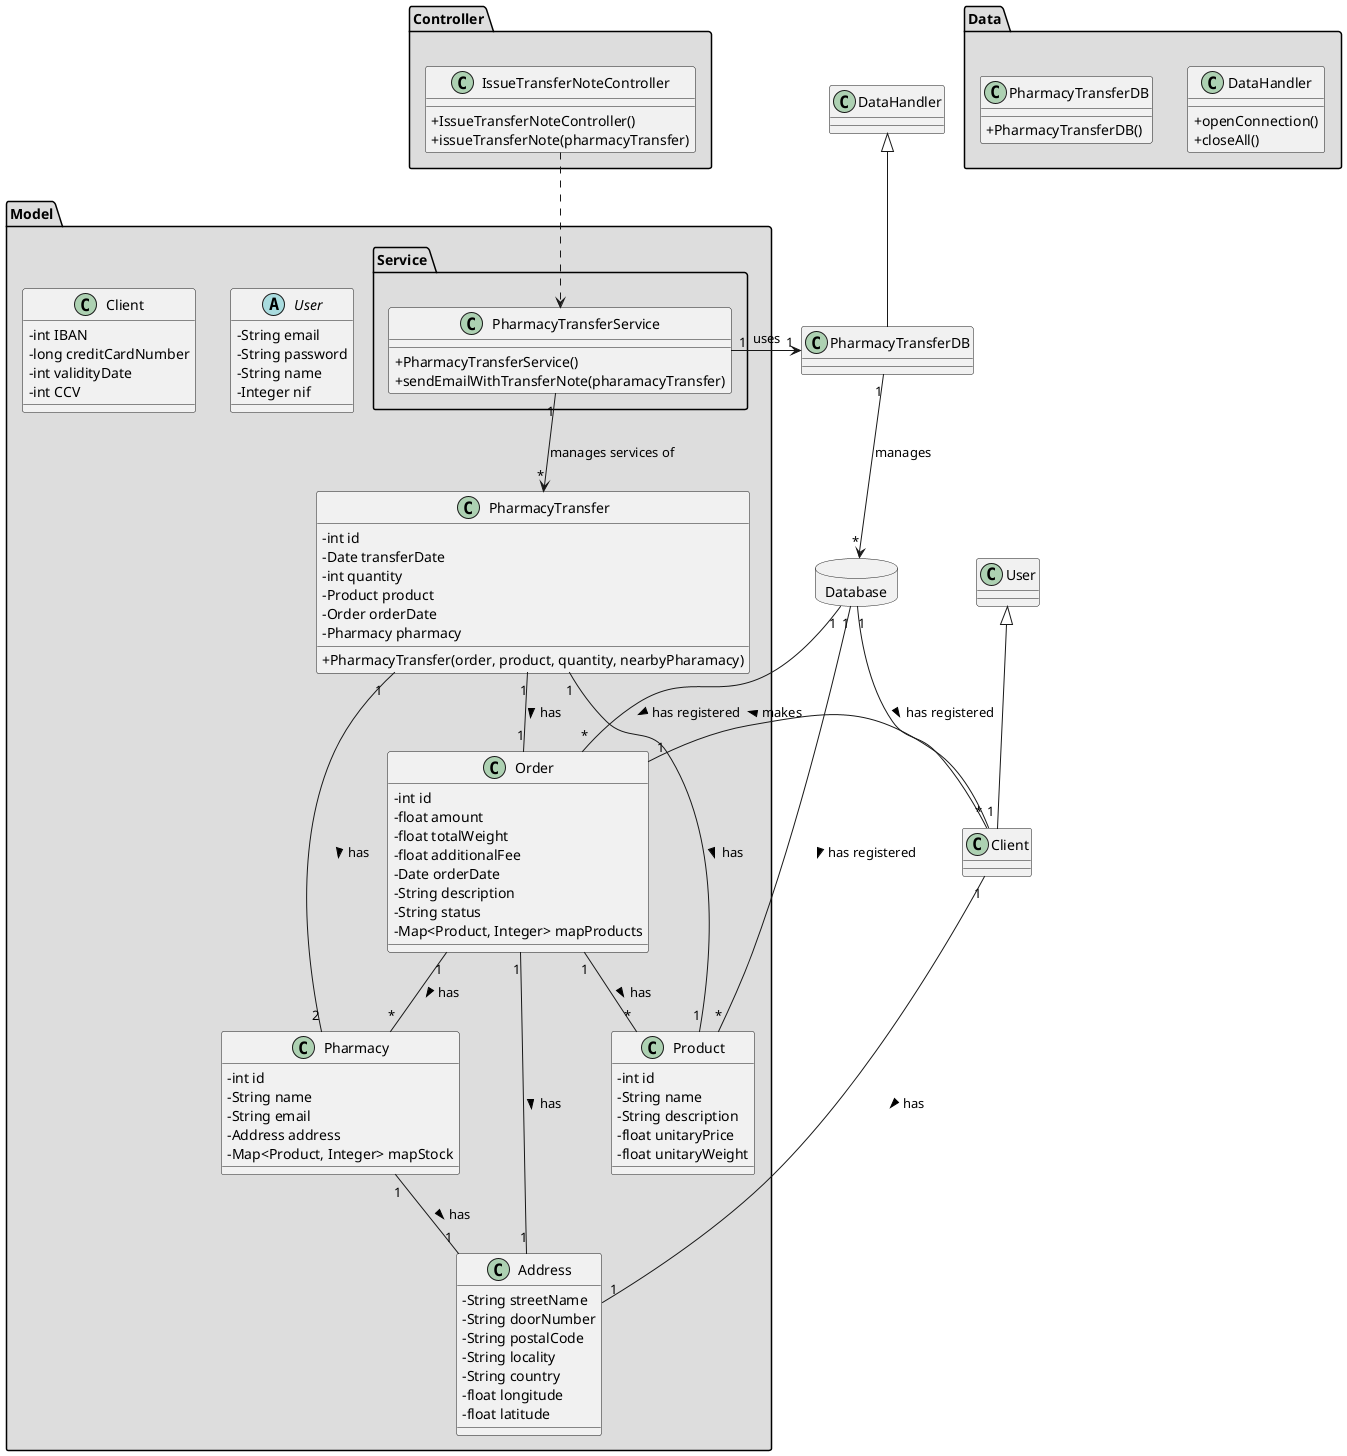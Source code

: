 @startuml
skinparam classAttributeIconSize 0

package "Controller" #DDDDDD {
class IssueTransferNoteController{
+IssueTransferNoteController()
+issueTransferNote(pharmacyTransfer)
}
}

package "Model" #DDDDDD {

package "Service" #DDDDDD {
      class PharmacyTransferService{
                +PharmacyTransferService()
                +sendEmailWithTransferNote(pharamacyTransfer)
            }
 }

abstract class User{
-String email
-String password
-String name
-Integer nif
}

class Client{
-   int IBAN
-   long creditCardNumber
-   int validityDate
-   int CCV
}

class Address{
-   String streetName
-   String doorNumber
-   String postalCode
-   String locality
-   String country
-   float longitude
-   float latitude
}

class Pharmacy{
-   int id
-   String name
-   String email
-   Address address
-   Map<Product, Integer> mapStock
}

class Order{
-   int id
-   float amount
-   float totalWeight
-   float additionalFee
-   Date orderDate
-   String description
-   String status
-   Map<Product, Integer> mapProducts
}

class Product{
-   int id
-   String name
-   String description
-   float unitaryPrice
-   float unitaryWeight
}

class PharmacyTransfer{
-   int id
-   Date transferDate
-   int quantity
-   Product product
-   Order orderDate
-   Pharmacy pharmacy
+PharmacyTransfer(order, product, quantity, nearbyPharamacy)
}

}


package "Data" #DDDDDD {
class DataHandler{
    +openConnection()
    +closeAll()
}

class PharmacyTransferDB{
   +PharmacyTransferDB()
}
}

database Database {
}

class PharmacyTransferDB extends DataHandler
class Client extends User

IssueTransferNoteController ..> PharmacyTransferService
Database "1" -- "*" Order : has registered >
Database "1" -- "*" Product : has registered >
Database "1" -- "*" Client : has registered >
PharmacyTransferDB "1" --> "*" Database : manages
PharmacyTransferService "1" --> "*" PharmacyTransfer : manages services of
PharmacyTransferService "1" --> "1" PharmacyTransferDB : uses
Pharmacy "1" -- "1" Address : has >
Order "1" -- "*" Product : has >
Order "1" -- "*" Pharmacy : has >
Client "1" -- "1" Order : makes >
Client "1" -- "1" Address : has >
Order "1" -- "1" Address : has >
PharmacyTransfer "1" -- "2" Pharmacy : has >
PharmacyTransfer "1" -- "1" Product : has >
PharmacyTransfer "1" -- "1" Order : has >

@enduml